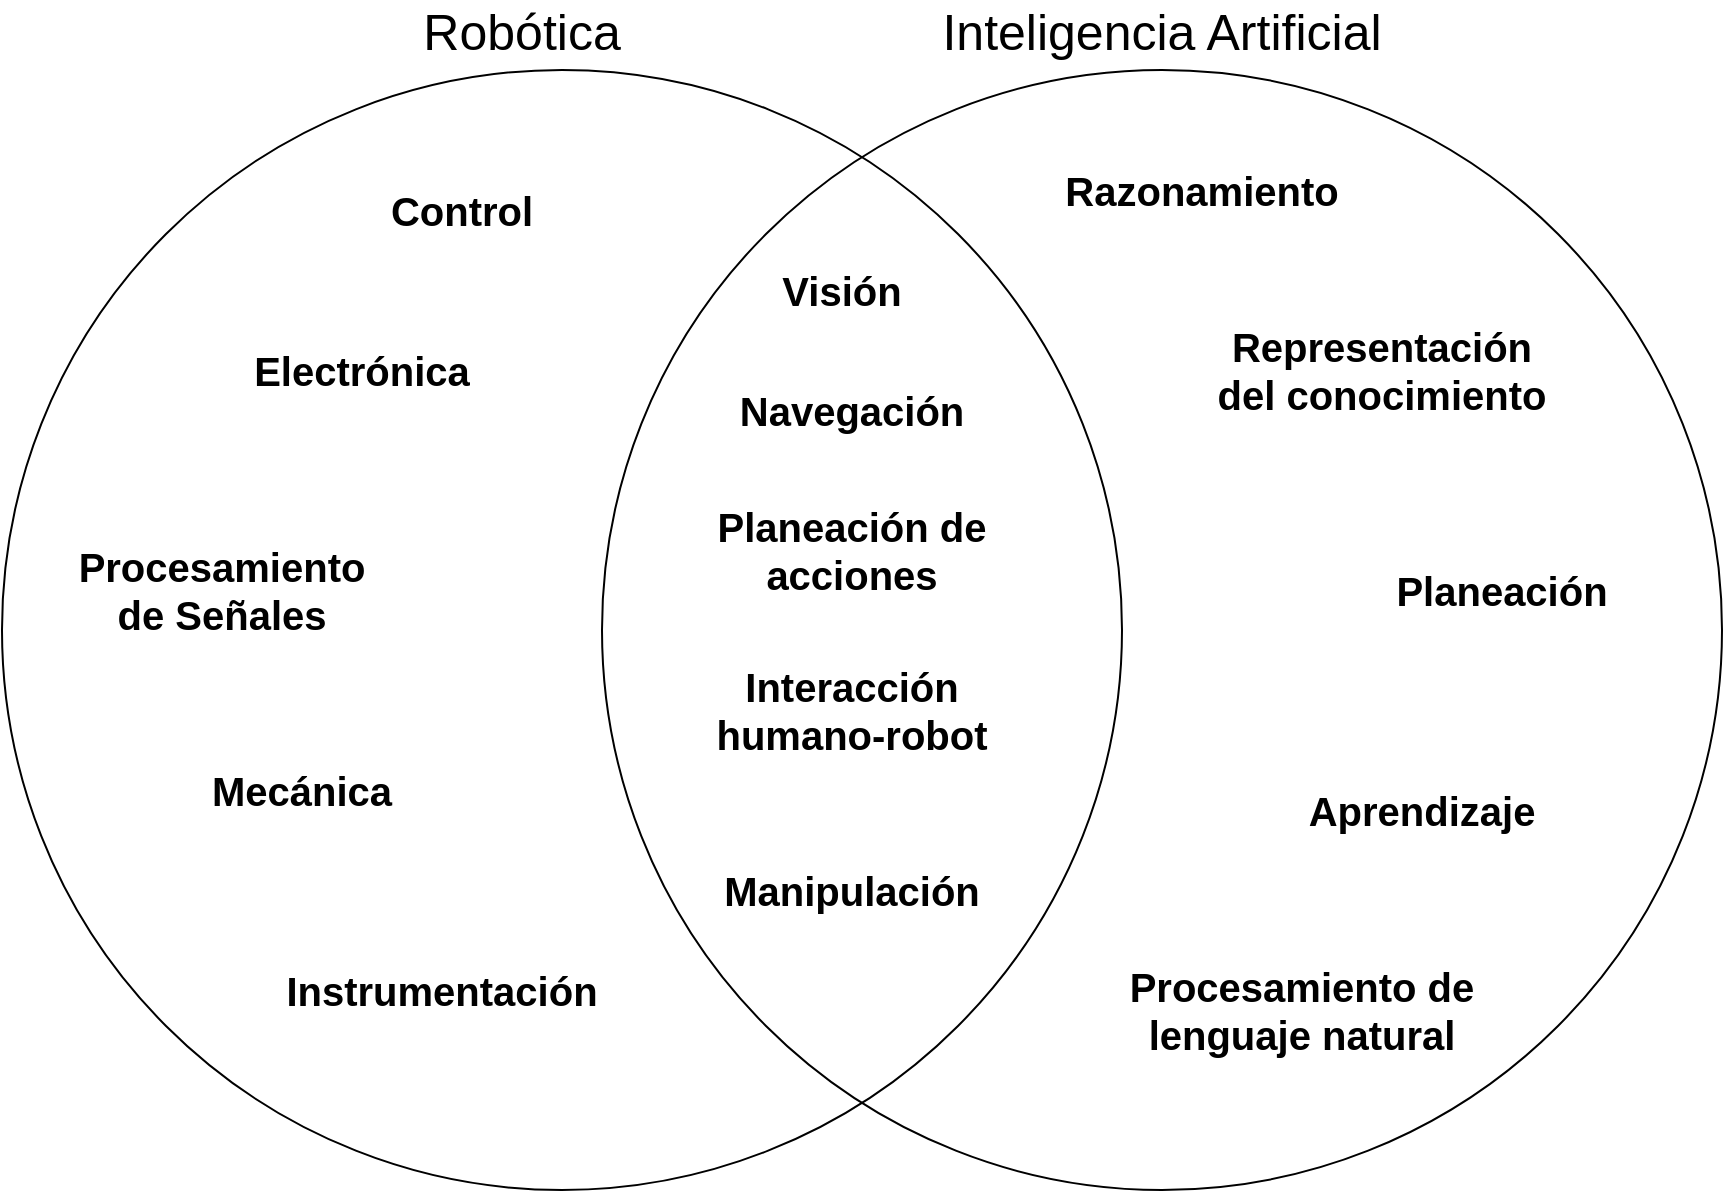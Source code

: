 <mxfile version="15.2.7" type="device"><diagram id="aAlAhffI920zqk4sznvK" name="Page-1"><mxGraphModel dx="1355" dy="825" grid="1" gridSize="10" guides="1" tooltips="1" connect="1" arrows="1" fold="1" page="1" pageScale="1" pageWidth="850" pageHeight="1100" math="0" shadow="0"><root><mxCell id="0"/><mxCell id="1" parent="0"/><mxCell id="Pi5v4Ek9sSUGpvFOgMsq-1" value="" style="ellipse;whiteSpace=wrap;html=1;aspect=fixed;fillColor=none;" vertex="1" parent="1"><mxGeometry x="20" y="160" width="560" height="560" as="geometry"/></mxCell><mxCell id="Pi5v4Ek9sSUGpvFOgMsq-2" value="" style="ellipse;whiteSpace=wrap;html=1;aspect=fixed;fillColor=none;" vertex="1" parent="1"><mxGeometry x="320" y="160" width="560" height="560" as="geometry"/></mxCell><mxCell id="Pi5v4Ek9sSUGpvFOgMsq-3" value="Robótica" style="text;html=1;strokeColor=none;fillColor=none;align=center;verticalAlign=middle;whiteSpace=wrap;rounded=0;fontSize=25;" vertex="1" parent="1"><mxGeometry x="260" y="130" width="40" height="20" as="geometry"/></mxCell><mxCell id="Pi5v4Ek9sSUGpvFOgMsq-4" value="Inteligencia Artificial" style="text;html=1;strokeColor=none;fillColor=none;align=center;verticalAlign=middle;whiteSpace=wrap;rounded=0;fontSize=25;" vertex="1" parent="1"><mxGeometry x="460" y="130" width="280" height="20" as="geometry"/></mxCell><mxCell id="Pi5v4Ek9sSUGpvFOgMsq-5" value="Control" style="text;html=1;strokeColor=none;fillColor=none;align=center;verticalAlign=middle;whiteSpace=wrap;rounded=0;fontSize=20;fontStyle=1" vertex="1" parent="1"><mxGeometry x="230" y="220" width="40" height="20" as="geometry"/></mxCell><mxCell id="Pi5v4Ek9sSUGpvFOgMsq-6" value="Electrónica" style="text;html=1;strokeColor=none;fillColor=none;align=center;verticalAlign=middle;whiteSpace=wrap;rounded=0;fontSize=20;fontStyle=1" vertex="1" parent="1"><mxGeometry x="180" y="300" width="40" height="20" as="geometry"/></mxCell><mxCell id="Pi5v4Ek9sSUGpvFOgMsq-7" value="Procesamiento de Señales" style="text;html=1;strokeColor=none;fillColor=none;align=center;verticalAlign=middle;whiteSpace=wrap;rounded=0;fontSize=20;fontStyle=1" vertex="1" parent="1"><mxGeometry x="110" y="410" width="40" height="20" as="geometry"/></mxCell><mxCell id="Pi5v4Ek9sSUGpvFOgMsq-8" value="Mecánica" style="text;html=1;strokeColor=none;fillColor=none;align=center;verticalAlign=middle;whiteSpace=wrap;rounded=0;fontSize=20;fontStyle=1" vertex="1" parent="1"><mxGeometry x="150" y="510" width="40" height="20" as="geometry"/></mxCell><mxCell id="Pi5v4Ek9sSUGpvFOgMsq-10" value="Instrumentación" style="text;html=1;strokeColor=none;fillColor=none;align=center;verticalAlign=middle;whiteSpace=wrap;rounded=0;fontSize=20;fontStyle=1" vertex="1" parent="1"><mxGeometry x="220" y="610" width="40" height="20" as="geometry"/></mxCell><mxCell id="Pi5v4Ek9sSUGpvFOgMsq-12" value="Razonamiento" style="text;html=1;strokeColor=none;fillColor=none;align=center;verticalAlign=middle;whiteSpace=wrap;rounded=0;fontSize=20;fontStyle=1" vertex="1" parent="1"><mxGeometry x="600" y="210" width="40" height="20" as="geometry"/></mxCell><mxCell id="Pi5v4Ek9sSUGpvFOgMsq-13" value="Representación&lt;br&gt;del conocimiento" style="text;html=1;strokeColor=none;fillColor=none;align=center;verticalAlign=middle;whiteSpace=wrap;rounded=0;fontSize=20;fontStyle=1" vertex="1" parent="1"><mxGeometry x="600" y="300" width="220" height="20" as="geometry"/></mxCell><mxCell id="Pi5v4Ek9sSUGpvFOgMsq-14" value="Planeación" style="text;html=1;strokeColor=none;fillColor=none;align=center;verticalAlign=middle;whiteSpace=wrap;rounded=0;fontSize=20;fontStyle=1" vertex="1" parent="1"><mxGeometry x="750" y="410" width="40" height="20" as="geometry"/></mxCell><mxCell id="Pi5v4Ek9sSUGpvFOgMsq-15" value="Aprendizaje" style="text;html=1;strokeColor=none;fillColor=none;align=center;verticalAlign=middle;whiteSpace=wrap;rounded=0;fontSize=20;fontStyle=1" vertex="1" parent="1"><mxGeometry x="710" y="520" width="40" height="20" as="geometry"/></mxCell><mxCell id="Pi5v4Ek9sSUGpvFOgMsq-16" value="Procesamiento de lenguaje natural" style="text;html=1;strokeColor=none;fillColor=none;align=center;verticalAlign=middle;whiteSpace=wrap;rounded=0;fontSize=20;fontStyle=1" vertex="1" parent="1"><mxGeometry x="550" y="620" width="240" height="20" as="geometry"/></mxCell><mxCell id="Pi5v4Ek9sSUGpvFOgMsq-17" value="Visión" style="text;html=1;strokeColor=none;fillColor=none;align=center;verticalAlign=middle;whiteSpace=wrap;rounded=0;fontSize=20;fontStyle=1" vertex="1" parent="1"><mxGeometry x="420" y="260" width="40" height="20" as="geometry"/></mxCell><mxCell id="Pi5v4Ek9sSUGpvFOgMsq-18" value="Navegación" style="text;html=1;strokeColor=none;fillColor=none;align=center;verticalAlign=middle;whiteSpace=wrap;rounded=0;fontSize=20;fontStyle=1" vertex="1" parent="1"><mxGeometry x="425" y="320" width="40" height="20" as="geometry"/></mxCell><mxCell id="Pi5v4Ek9sSUGpvFOgMsq-19" value="Planeación de acciones" style="text;html=1;strokeColor=none;fillColor=none;align=center;verticalAlign=middle;whiteSpace=wrap;rounded=0;fontSize=20;fontStyle=1" vertex="1" parent="1"><mxGeometry x="350" y="390" width="190" height="20" as="geometry"/></mxCell><mxCell id="Pi5v4Ek9sSUGpvFOgMsq-20" value="Interacción humano-robot" style="text;html=1;strokeColor=none;fillColor=none;align=center;verticalAlign=middle;whiteSpace=wrap;rounded=0;fontSize=20;fontStyle=1" vertex="1" parent="1"><mxGeometry x="355" y="470" width="180" height="20" as="geometry"/></mxCell><mxCell id="Pi5v4Ek9sSUGpvFOgMsq-21" style="edgeStyle=orthogonalEdgeStyle;rounded=0;orthogonalLoop=1;jettySize=auto;html=1;exitX=0.5;exitY=1;exitDx=0;exitDy=0;fontSize=25;" edge="1" parent="1" source="Pi5v4Ek9sSUGpvFOgMsq-18" target="Pi5v4Ek9sSUGpvFOgMsq-18"><mxGeometry relative="1" as="geometry"/></mxCell><mxCell id="Pi5v4Ek9sSUGpvFOgMsq-22" value="Manipulación" style="text;html=1;strokeColor=none;fillColor=none;align=center;verticalAlign=middle;whiteSpace=wrap;rounded=0;fontSize=20;fontStyle=1" vertex="1" parent="1"><mxGeometry x="425" y="560" width="40" height="20" as="geometry"/></mxCell></root></mxGraphModel></diagram></mxfile>